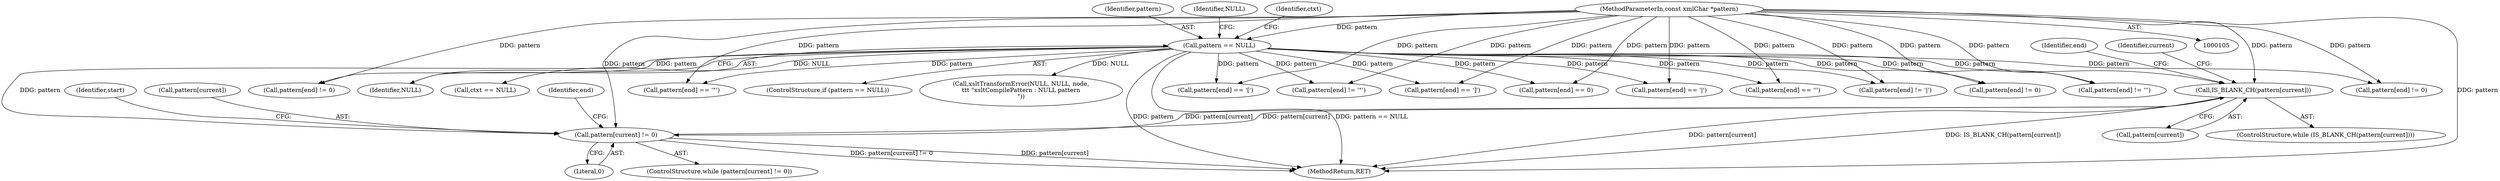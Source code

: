 digraph "0_Chrome_094c773bb6c144f07b004ff3d1886100f157f4f6@array" {
"1000180" [label="(Call,IS_BLANK_CH(pattern[current]))"];
"1000132" [label="(Call,pattern == NULL)"];
"1000106" [label="(MethodParameterIn,const xmlChar *pattern)"];
"1000170" [label="(Call,pattern[current] != 0)"];
"1000180" [label="(Call,IS_BLANK_CH(pattern[current]))"];
"1000133" [label="(Identifier,pattern)"];
"1000752" [label="(MethodReturn,RET)"];
"1000177" [label="(Identifier,start)"];
"1000194" [label="(Call,pattern[end] != 0)"];
"1000267" [label="(Call,pattern[end] != '\"')"];
"1000275" [label="(Call,pattern[end] == 0)"];
"1000137" [label="(Identifier,NULL)"];
"1000200" [label="(Call,pattern[end] != '|')"];
"1000134" [label="(Identifier,NULL)"];
"1000252" [label="(Call,pattern[end] == '\"')"];
"1000210" [label="(Call,pattern[end] == '[')"];
"1000174" [label="(Literal,0)"];
"1000187" [label="(Identifier,end)"];
"1000219" [label="(Call,pattern[end] == ']')"];
"1000171" [label="(Call,pattern[current])"];
"1000704" [label="(Call,pattern[end] == '|')"];
"1000144" [label="(Identifier,ctxt)"];
"1000170" [label="(Call,pattern[current] != 0)"];
"1000106" [label="(MethodParameterIn,const xmlChar *pattern)"];
"1000716" [label="(Identifier,end)"];
"1000228" [label="(Call,pattern[end] == '\'')"];
"1000149" [label="(Call,ctxt == NULL)"];
"1000180" [label="(Call,IS_BLANK_CH(pattern[current]))"];
"1000238" [label="(Call,pattern[end] != 0)"];
"1000132" [label="(Call,pattern == NULL)"];
"1000243" [label="(Call,pattern[end] != '\'')"];
"1000179" [label="(ControlStructure,while (IS_BLANK_CH(pattern[current])))"];
"1000181" [label="(Call,pattern[current])"];
"1000131" [label="(ControlStructure,if (pattern == NULL))"];
"1000185" [label="(Identifier,current)"];
"1000169" [label="(ControlStructure,while (pattern[current] != 0))"];
"1000262" [label="(Call,pattern[end] != 0)"];
"1000136" [label="(Call,xsltTransformError(NULL, NULL, node,\n\t\t\t \"xsltCompilePattern : NULL pattern\n\"))"];
"1000180" -> "1000179"  [label="AST: "];
"1000180" -> "1000181"  [label="CFG: "];
"1000181" -> "1000180"  [label="AST: "];
"1000185" -> "1000180"  [label="CFG: "];
"1000187" -> "1000180"  [label="CFG: "];
"1000180" -> "1000752"  [label="DDG: pattern[current]"];
"1000180" -> "1000752"  [label="DDG: IS_BLANK_CH(pattern[current])"];
"1000180" -> "1000170"  [label="DDG: pattern[current]"];
"1000132" -> "1000180"  [label="DDG: pattern"];
"1000170" -> "1000180"  [label="DDG: pattern[current]"];
"1000106" -> "1000180"  [label="DDG: pattern"];
"1000132" -> "1000131"  [label="AST: "];
"1000132" -> "1000134"  [label="CFG: "];
"1000133" -> "1000132"  [label="AST: "];
"1000134" -> "1000132"  [label="AST: "];
"1000137" -> "1000132"  [label="CFG: "];
"1000144" -> "1000132"  [label="CFG: "];
"1000132" -> "1000752"  [label="DDG: pattern == NULL"];
"1000132" -> "1000752"  [label="DDG: pattern"];
"1000106" -> "1000132"  [label="DDG: pattern"];
"1000132" -> "1000136"  [label="DDG: NULL"];
"1000132" -> "1000149"  [label="DDG: NULL"];
"1000132" -> "1000170"  [label="DDG: pattern"];
"1000132" -> "1000194"  [label="DDG: pattern"];
"1000132" -> "1000200"  [label="DDG: pattern"];
"1000132" -> "1000210"  [label="DDG: pattern"];
"1000132" -> "1000219"  [label="DDG: pattern"];
"1000132" -> "1000228"  [label="DDG: pattern"];
"1000132" -> "1000238"  [label="DDG: pattern"];
"1000132" -> "1000243"  [label="DDG: pattern"];
"1000132" -> "1000252"  [label="DDG: pattern"];
"1000132" -> "1000262"  [label="DDG: pattern"];
"1000132" -> "1000267"  [label="DDG: pattern"];
"1000132" -> "1000275"  [label="DDG: pattern"];
"1000132" -> "1000704"  [label="DDG: pattern"];
"1000106" -> "1000105"  [label="AST: "];
"1000106" -> "1000752"  [label="DDG: pattern"];
"1000106" -> "1000170"  [label="DDG: pattern"];
"1000106" -> "1000194"  [label="DDG: pattern"];
"1000106" -> "1000200"  [label="DDG: pattern"];
"1000106" -> "1000210"  [label="DDG: pattern"];
"1000106" -> "1000219"  [label="DDG: pattern"];
"1000106" -> "1000228"  [label="DDG: pattern"];
"1000106" -> "1000238"  [label="DDG: pattern"];
"1000106" -> "1000243"  [label="DDG: pattern"];
"1000106" -> "1000252"  [label="DDG: pattern"];
"1000106" -> "1000262"  [label="DDG: pattern"];
"1000106" -> "1000267"  [label="DDG: pattern"];
"1000106" -> "1000275"  [label="DDG: pattern"];
"1000106" -> "1000704"  [label="DDG: pattern"];
"1000170" -> "1000169"  [label="AST: "];
"1000170" -> "1000174"  [label="CFG: "];
"1000171" -> "1000170"  [label="AST: "];
"1000174" -> "1000170"  [label="AST: "];
"1000177" -> "1000170"  [label="CFG: "];
"1000716" -> "1000170"  [label="CFG: "];
"1000170" -> "1000752"  [label="DDG: pattern[current]"];
"1000170" -> "1000752"  [label="DDG: pattern[current] != 0"];
}
